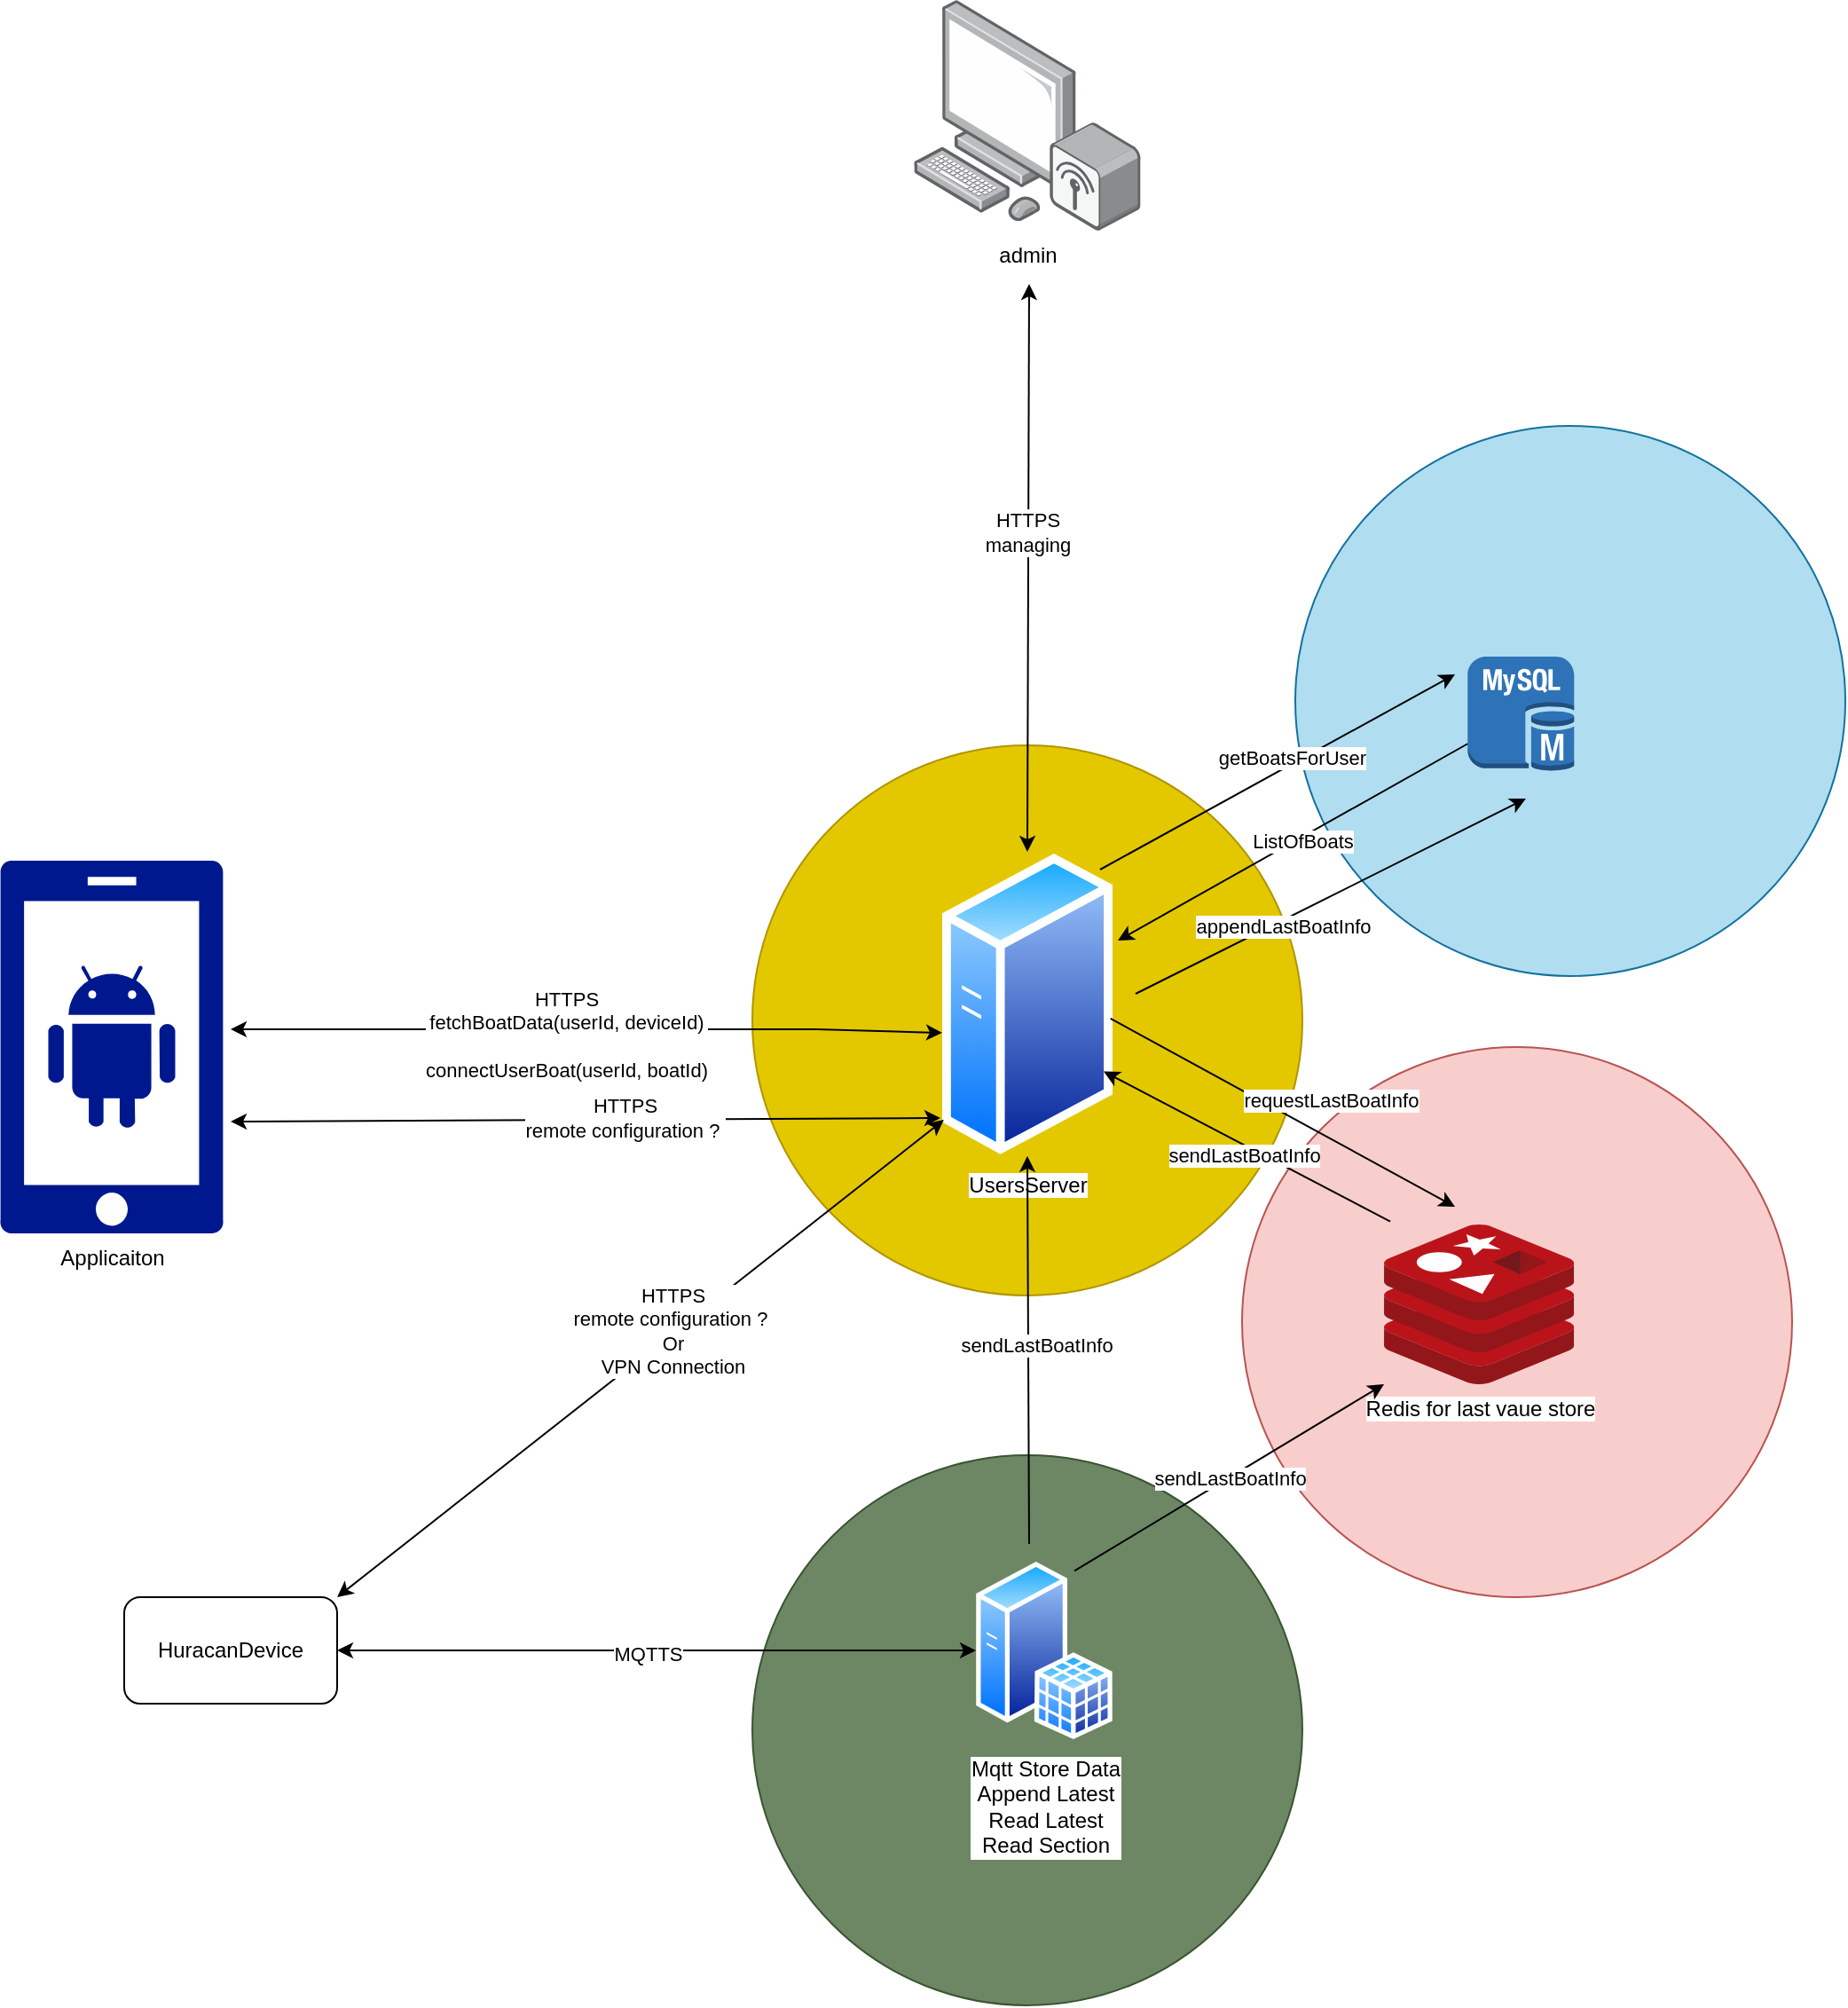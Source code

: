<mxfile version="24.7.17">
  <diagram name="Pagina-1" id="ySQY9wMWWyNyTqx3OxDm">
    <mxGraphModel dx="2390" dy="1393" grid="1" gridSize="10" guides="1" tooltips="1" connect="1" arrows="1" fold="1" page="1" pageScale="1" pageWidth="827" pageHeight="1169" math="0" shadow="0">
      <root>
        <mxCell id="0" />
        <mxCell id="1" parent="0" />
        <mxCell id="pH8GRVu2yasfQleUa9yQ-20" value="" style="ellipse;whiteSpace=wrap;html=1;aspect=fixed;fillColor=#b1ddf0;strokeColor=#10739e;" vertex="1" parent="1">
          <mxGeometry x="900" y="340" width="310" height="310" as="geometry" />
        </mxCell>
        <mxCell id="pH8GRVu2yasfQleUa9yQ-19" value="" style="ellipse;whiteSpace=wrap;html=1;aspect=fixed;fillColor=#e3c800;strokeColor=#B09500;fontColor=#000000;" vertex="1" parent="1">
          <mxGeometry x="594" y="520" width="310" height="310" as="geometry" />
        </mxCell>
        <mxCell id="pH8GRVu2yasfQleUa9yQ-18" value="" style="ellipse;whiteSpace=wrap;html=1;aspect=fixed;fillColor=#f8cecc;strokeColor=#b85450;" vertex="1" parent="1">
          <mxGeometry x="870" y="690" width="310" height="310" as="geometry" />
        </mxCell>
        <mxCell id="pH8GRVu2yasfQleUa9yQ-17" value="" style="ellipse;whiteSpace=wrap;html=1;aspect=fixed;fillColor=#6d8764;fontColor=#ffffff;strokeColor=#3A5431;" vertex="1" parent="1">
          <mxGeometry x="594" y="920" width="310" height="310" as="geometry" />
        </mxCell>
        <mxCell id="TPB91OEgk5H9aQLSDSsq-2" value="HuracanDevice" style="rounded=1;whiteSpace=wrap;html=1;" parent="1" vertex="1">
          <mxGeometry x="240" y="1000" width="120" height="60" as="geometry" />
        </mxCell>
        <mxCell id="TPB91OEgk5H9aQLSDSsq-4" value="" style="endArrow=classic;startArrow=classic;html=1;rounded=0;exitX=1;exitY=0.5;exitDx=0;exitDy=0;" parent="1" source="TPB91OEgk5H9aQLSDSsq-2" edge="1">
          <mxGeometry width="50" height="50" relative="1" as="geometry">
            <mxPoint x="400" y="790" as="sourcePoint" />
            <mxPoint x="720" y="1030" as="targetPoint" />
            <Array as="points">
              <mxPoint x="690" y="1030" />
            </Array>
          </mxGeometry>
        </mxCell>
        <mxCell id="TPB91OEgk5H9aQLSDSsq-5" value="MQTTS" style="edgeLabel;html=1;align=center;verticalAlign=middle;resizable=0;points=[];" parent="TPB91OEgk5H9aQLSDSsq-4" vertex="1" connectable="0">
          <mxGeometry x="-0.029" y="-2" relative="1" as="geometry">
            <mxPoint as="offset" />
          </mxGeometry>
        </mxCell>
        <mxCell id="TPB91OEgk5H9aQLSDSsq-7" value="Mqtt Store Data&lt;div&gt;Append Latest&lt;br&gt;Read Latest&lt;br&gt;Read Section&lt;/div&gt;" style="image;aspect=fixed;perimeter=ellipsePerimeter;html=1;align=center;shadow=0;dashed=0;spacingTop=3;image=img/lib/active_directory/sql_server.svg;" parent="1" vertex="1">
          <mxGeometry x="720" y="980" width="77" height="100" as="geometry" />
        </mxCell>
        <mxCell id="TPB91OEgk5H9aQLSDSsq-8" value="UsersServer" style="image;aspect=fixed;perimeter=ellipsePerimeter;html=1;align=center;shadow=0;dashed=0;spacingTop=3;image=img/lib/active_directory/generic_server.svg;" parent="1" vertex="1">
          <mxGeometry x="701" y="580" width="96" height="171.43" as="geometry" />
        </mxCell>
        <mxCell id="TPB91OEgk5H9aQLSDSsq-11" value="Applicaiton" style="sketch=0;aspect=fixed;pointerEvents=1;shadow=0;dashed=0;html=1;strokeColor=none;labelPosition=center;verticalLabelPosition=bottom;verticalAlign=top;align=center;fillColor=#00188D;shape=mxgraph.mscae.enterprise.android_phone" parent="1" vertex="1">
          <mxGeometry x="170" y="585" width="126" height="210" as="geometry" />
        </mxCell>
        <mxCell id="TPB91OEgk5H9aQLSDSsq-12" value="" style="endArrow=classic;startArrow=classic;html=1;rounded=0;exitX=1;exitY=0.5;exitDx=0;exitDy=0;entryX=0;entryY=0.595;entryDx=0;entryDy=0;entryPerimeter=0;" parent="1" target="TPB91OEgk5H9aQLSDSsq-8" edge="1">
          <mxGeometry width="50" height="50" relative="1" as="geometry">
            <mxPoint x="300" y="680" as="sourcePoint" />
            <mxPoint x="660" y="680" as="targetPoint" />
            <Array as="points">
              <mxPoint x="630" y="680" />
            </Array>
          </mxGeometry>
        </mxCell>
        <mxCell id="TPB91OEgk5H9aQLSDSsq-14" value="HTTPS&lt;br&gt;fetchBoatData(userId, deviceId)&lt;br&gt;&lt;br&gt;connectUserBoat(userId, boatId)" style="edgeLabel;html=1;align=center;verticalAlign=middle;resizable=0;points=[];" parent="TPB91OEgk5H9aQLSDSsq-12" vertex="1" connectable="0">
          <mxGeometry x="-0.057" y="-3" relative="1" as="geometry">
            <mxPoint as="offset" />
          </mxGeometry>
        </mxCell>
        <mxCell id="TPB91OEgk5H9aQLSDSsq-15" value="" style="endArrow=classic;startArrow=classic;html=1;rounded=0;exitX=1;exitY=0;exitDx=0;exitDy=0;entryX=0.01;entryY=0.881;entryDx=0;entryDy=0;entryPerimeter=0;" parent="1" source="TPB91OEgk5H9aQLSDSsq-2" target="TPB91OEgk5H9aQLSDSsq-8" edge="1">
          <mxGeometry width="50" height="50" relative="1" as="geometry">
            <mxPoint x="450" y="840" as="sourcePoint" />
            <mxPoint x="500" y="790" as="targetPoint" />
          </mxGeometry>
        </mxCell>
        <mxCell id="TPB91OEgk5H9aQLSDSsq-16" value="HTTPS&lt;br&gt;remote configuration ?&amp;nbsp;&lt;div&gt;Or&lt;br&gt;VPN Connection&lt;/div&gt;" style="edgeLabel;html=1;align=center;verticalAlign=middle;resizable=0;points=[];" parent="TPB91OEgk5H9aQLSDSsq-15" vertex="1" connectable="0">
          <mxGeometry x="0.109" y="1" relative="1" as="geometry">
            <mxPoint as="offset" />
          </mxGeometry>
        </mxCell>
        <mxCell id="TPB91OEgk5H9aQLSDSsq-17" value="" style="endArrow=classic;startArrow=classic;html=1;rounded=0;exitX=1.032;exitY=0.7;exitDx=0;exitDy=0;exitPerimeter=0;" parent="1" source="TPB91OEgk5H9aQLSDSsq-11" edge="1">
          <mxGeometry width="50" height="50" relative="1" as="geometry">
            <mxPoint x="359" y="980" as="sourcePoint" />
            <mxPoint x="700" y="730" as="targetPoint" />
          </mxGeometry>
        </mxCell>
        <mxCell id="TPB91OEgk5H9aQLSDSsq-18" value="HTTPS&lt;br&gt;remote configuration ?&amp;nbsp;" style="edgeLabel;html=1;align=center;verticalAlign=middle;resizable=0;points=[];" parent="TPB91OEgk5H9aQLSDSsq-17" vertex="1" connectable="0">
          <mxGeometry x="0.109" y="1" relative="1" as="geometry">
            <mxPoint as="offset" />
          </mxGeometry>
        </mxCell>
        <mxCell id="TPB91OEgk5H9aQLSDSsq-19" value="admin" style="image;points=[];aspect=fixed;html=1;align=center;shadow=0;dashed=0;image=img/lib/allied_telesis/computer_and_terminals/Personal_Computer_Wireless.svg;" parent="1" vertex="1">
          <mxGeometry x="685.21" y="100" width="127.57" height="130" as="geometry" />
        </mxCell>
        <mxCell id="TPB91OEgk5H9aQLSDSsq-20" value="" style="endArrow=classic;startArrow=classic;html=1;rounded=0;exitX=0.5;exitY=0;exitDx=0;exitDy=0;" parent="1" source="TPB91OEgk5H9aQLSDSsq-8" edge="1">
          <mxGeometry width="50" height="50" relative="1" as="geometry">
            <mxPoint x="620" y="550" as="sourcePoint" />
            <mxPoint x="750" y="260" as="targetPoint" />
          </mxGeometry>
        </mxCell>
        <mxCell id="TPB91OEgk5H9aQLSDSsq-21" value="HTTPS&lt;br&gt;managing" style="edgeLabel;html=1;align=center;verticalAlign=middle;resizable=0;points=[];" parent="TPB91OEgk5H9aQLSDSsq-20" vertex="1" connectable="0">
          <mxGeometry x="0.127" y="1" relative="1" as="geometry">
            <mxPoint as="offset" />
          </mxGeometry>
        </mxCell>
        <mxCell id="pH8GRVu2yasfQleUa9yQ-1" value="Redis for last vaue store" style="image;sketch=0;aspect=fixed;html=1;points=[];align=center;fontSize=12;image=img/lib/mscae/Cache_Redis_Product.svg;" vertex="1" parent="1">
          <mxGeometry x="950" y="790" width="107.14" height="90" as="geometry" />
        </mxCell>
        <mxCell id="pH8GRVu2yasfQleUa9yQ-2" value="sendLastBoatInfo" style="endArrow=classic;html=1;rounded=0;exitX=0.75;exitY=0;exitDx=0;exitDy=0;entryX=0;entryY=1;entryDx=0;entryDy=0;entryPerimeter=0;" edge="1" parent="1" source="TPB91OEgk5H9aQLSDSsq-7" target="pH8GRVu2yasfQleUa9yQ-1">
          <mxGeometry width="50" height="50" relative="1" as="geometry">
            <mxPoint x="860" y="920" as="sourcePoint" />
            <mxPoint x="910" y="870" as="targetPoint" />
          </mxGeometry>
        </mxCell>
        <mxCell id="pH8GRVu2yasfQleUa9yQ-3" value="" style="endArrow=classic;html=1;rounded=0;exitX=0.033;exitY=-0.019;exitDx=0;exitDy=0;exitPerimeter=0;entryX=1;entryY=0.75;entryDx=0;entryDy=0;" edge="1" parent="1" source="pH8GRVu2yasfQleUa9yQ-1" target="TPB91OEgk5H9aQLSDSsq-8">
          <mxGeometry width="50" height="50" relative="1" as="geometry">
            <mxPoint x="830" y="800" as="sourcePoint" />
            <mxPoint x="880" y="750" as="targetPoint" />
          </mxGeometry>
        </mxCell>
        <mxCell id="pH8GRVu2yasfQleUa9yQ-4" value="sendLastBoatInfo" style="edgeLabel;html=1;align=center;verticalAlign=middle;resizable=0;points=[];" vertex="1" connectable="0" parent="pH8GRVu2yasfQleUa9yQ-3">
          <mxGeometry x="-0.004" y="-1" relative="1" as="geometry">
            <mxPoint x="-3" y="6" as="offset" />
          </mxGeometry>
        </mxCell>
        <mxCell id="pH8GRVu2yasfQleUa9yQ-5" value="requestLastBoatInfo" style="endArrow=classic;html=1;rounded=0;exitX=0.988;exitY=0.548;exitDx=0;exitDy=0;exitPerimeter=0;" edge="1" parent="1" source="TPB91OEgk5H9aQLSDSsq-8">
          <mxGeometry x="0.185" y="19" width="50" height="50" relative="1" as="geometry">
            <mxPoint x="830" y="800" as="sourcePoint" />
            <mxPoint x="990" y="780" as="targetPoint" />
            <mxPoint as="offset" />
          </mxGeometry>
        </mxCell>
        <mxCell id="pH8GRVu2yasfQleUa9yQ-6" value="" style="outlineConnect=0;dashed=0;verticalLabelPosition=bottom;verticalAlign=top;align=center;html=1;shape=mxgraph.aws3.mysql_db_instance;fillColor=#2E73B8;gradientColor=none;" vertex="1" parent="1">
          <mxGeometry x="997.14" y="470" width="60" height="64.5" as="geometry" />
        </mxCell>
        <mxCell id="pH8GRVu2yasfQleUa9yQ-7" value="" style="endArrow=classic;html=1;rounded=0;" edge="1" parent="1">
          <mxGeometry width="50" height="50" relative="1" as="geometry">
            <mxPoint x="790" y="590" as="sourcePoint" />
            <mxPoint x="990" y="480" as="targetPoint" />
          </mxGeometry>
        </mxCell>
        <mxCell id="pH8GRVu2yasfQleUa9yQ-8" value="getBoatsForUser" style="edgeLabel;html=1;align=center;verticalAlign=middle;resizable=0;points=[];" vertex="1" connectable="0" parent="pH8GRVu2yasfQleUa9yQ-7">
          <mxGeometry x="0.095" y="3" relative="1" as="geometry">
            <mxPoint as="offset" />
          </mxGeometry>
        </mxCell>
        <mxCell id="pH8GRVu2yasfQleUa9yQ-9" value="" style="endArrow=classic;html=1;rounded=0;" edge="1" parent="1" source="pH8GRVu2yasfQleUa9yQ-6">
          <mxGeometry width="50" height="50" relative="1" as="geometry">
            <mxPoint x="1000" y="540" as="sourcePoint" />
            <mxPoint x="800" y="630" as="targetPoint" />
          </mxGeometry>
        </mxCell>
        <mxCell id="pH8GRVu2yasfQleUa9yQ-10" value="ListOfBoats" style="edgeLabel;html=1;align=center;verticalAlign=middle;resizable=0;points=[];" vertex="1" connectable="0" parent="pH8GRVu2yasfQleUa9yQ-9">
          <mxGeometry x="-0.044" y="2" relative="1" as="geometry">
            <mxPoint as="offset" />
          </mxGeometry>
        </mxCell>
        <mxCell id="pH8GRVu2yasfQleUa9yQ-13" value="" style="endArrow=classic;html=1;rounded=0;" edge="1" parent="1">
          <mxGeometry width="50" height="50" relative="1" as="geometry">
            <mxPoint x="810" y="660" as="sourcePoint" />
            <mxPoint x="1030" y="550" as="targetPoint" />
          </mxGeometry>
        </mxCell>
        <mxCell id="pH8GRVu2yasfQleUa9yQ-14" value="appendLastBoatInfo" style="edgeLabel;html=1;align=center;verticalAlign=middle;resizable=0;points=[];" vertex="1" connectable="0" parent="pH8GRVu2yasfQleUa9yQ-13">
          <mxGeometry x="-0.247" y="-3" relative="1" as="geometry">
            <mxPoint x="-1" as="offset" />
          </mxGeometry>
        </mxCell>
        <mxCell id="pH8GRVu2yasfQleUa9yQ-15" value="" style="endArrow=classic;html=1;rounded=0;entryX=0.5;entryY=1;entryDx=0;entryDy=0;" edge="1" parent="1" target="TPB91OEgk5H9aQLSDSsq-8">
          <mxGeometry width="50" height="50" relative="1" as="geometry">
            <mxPoint x="750" y="970" as="sourcePoint" />
            <mxPoint x="860" y="760" as="targetPoint" />
          </mxGeometry>
        </mxCell>
        <mxCell id="pH8GRVu2yasfQleUa9yQ-16" value="sendLastBoatInfo" style="edgeLabel;html=1;align=center;verticalAlign=middle;resizable=0;points=[];" vertex="1" connectable="0" parent="pH8GRVu2yasfQleUa9yQ-15">
          <mxGeometry x="0.025" y="-4" relative="1" as="geometry">
            <mxPoint as="offset" />
          </mxGeometry>
        </mxCell>
      </root>
    </mxGraphModel>
  </diagram>
</mxfile>
